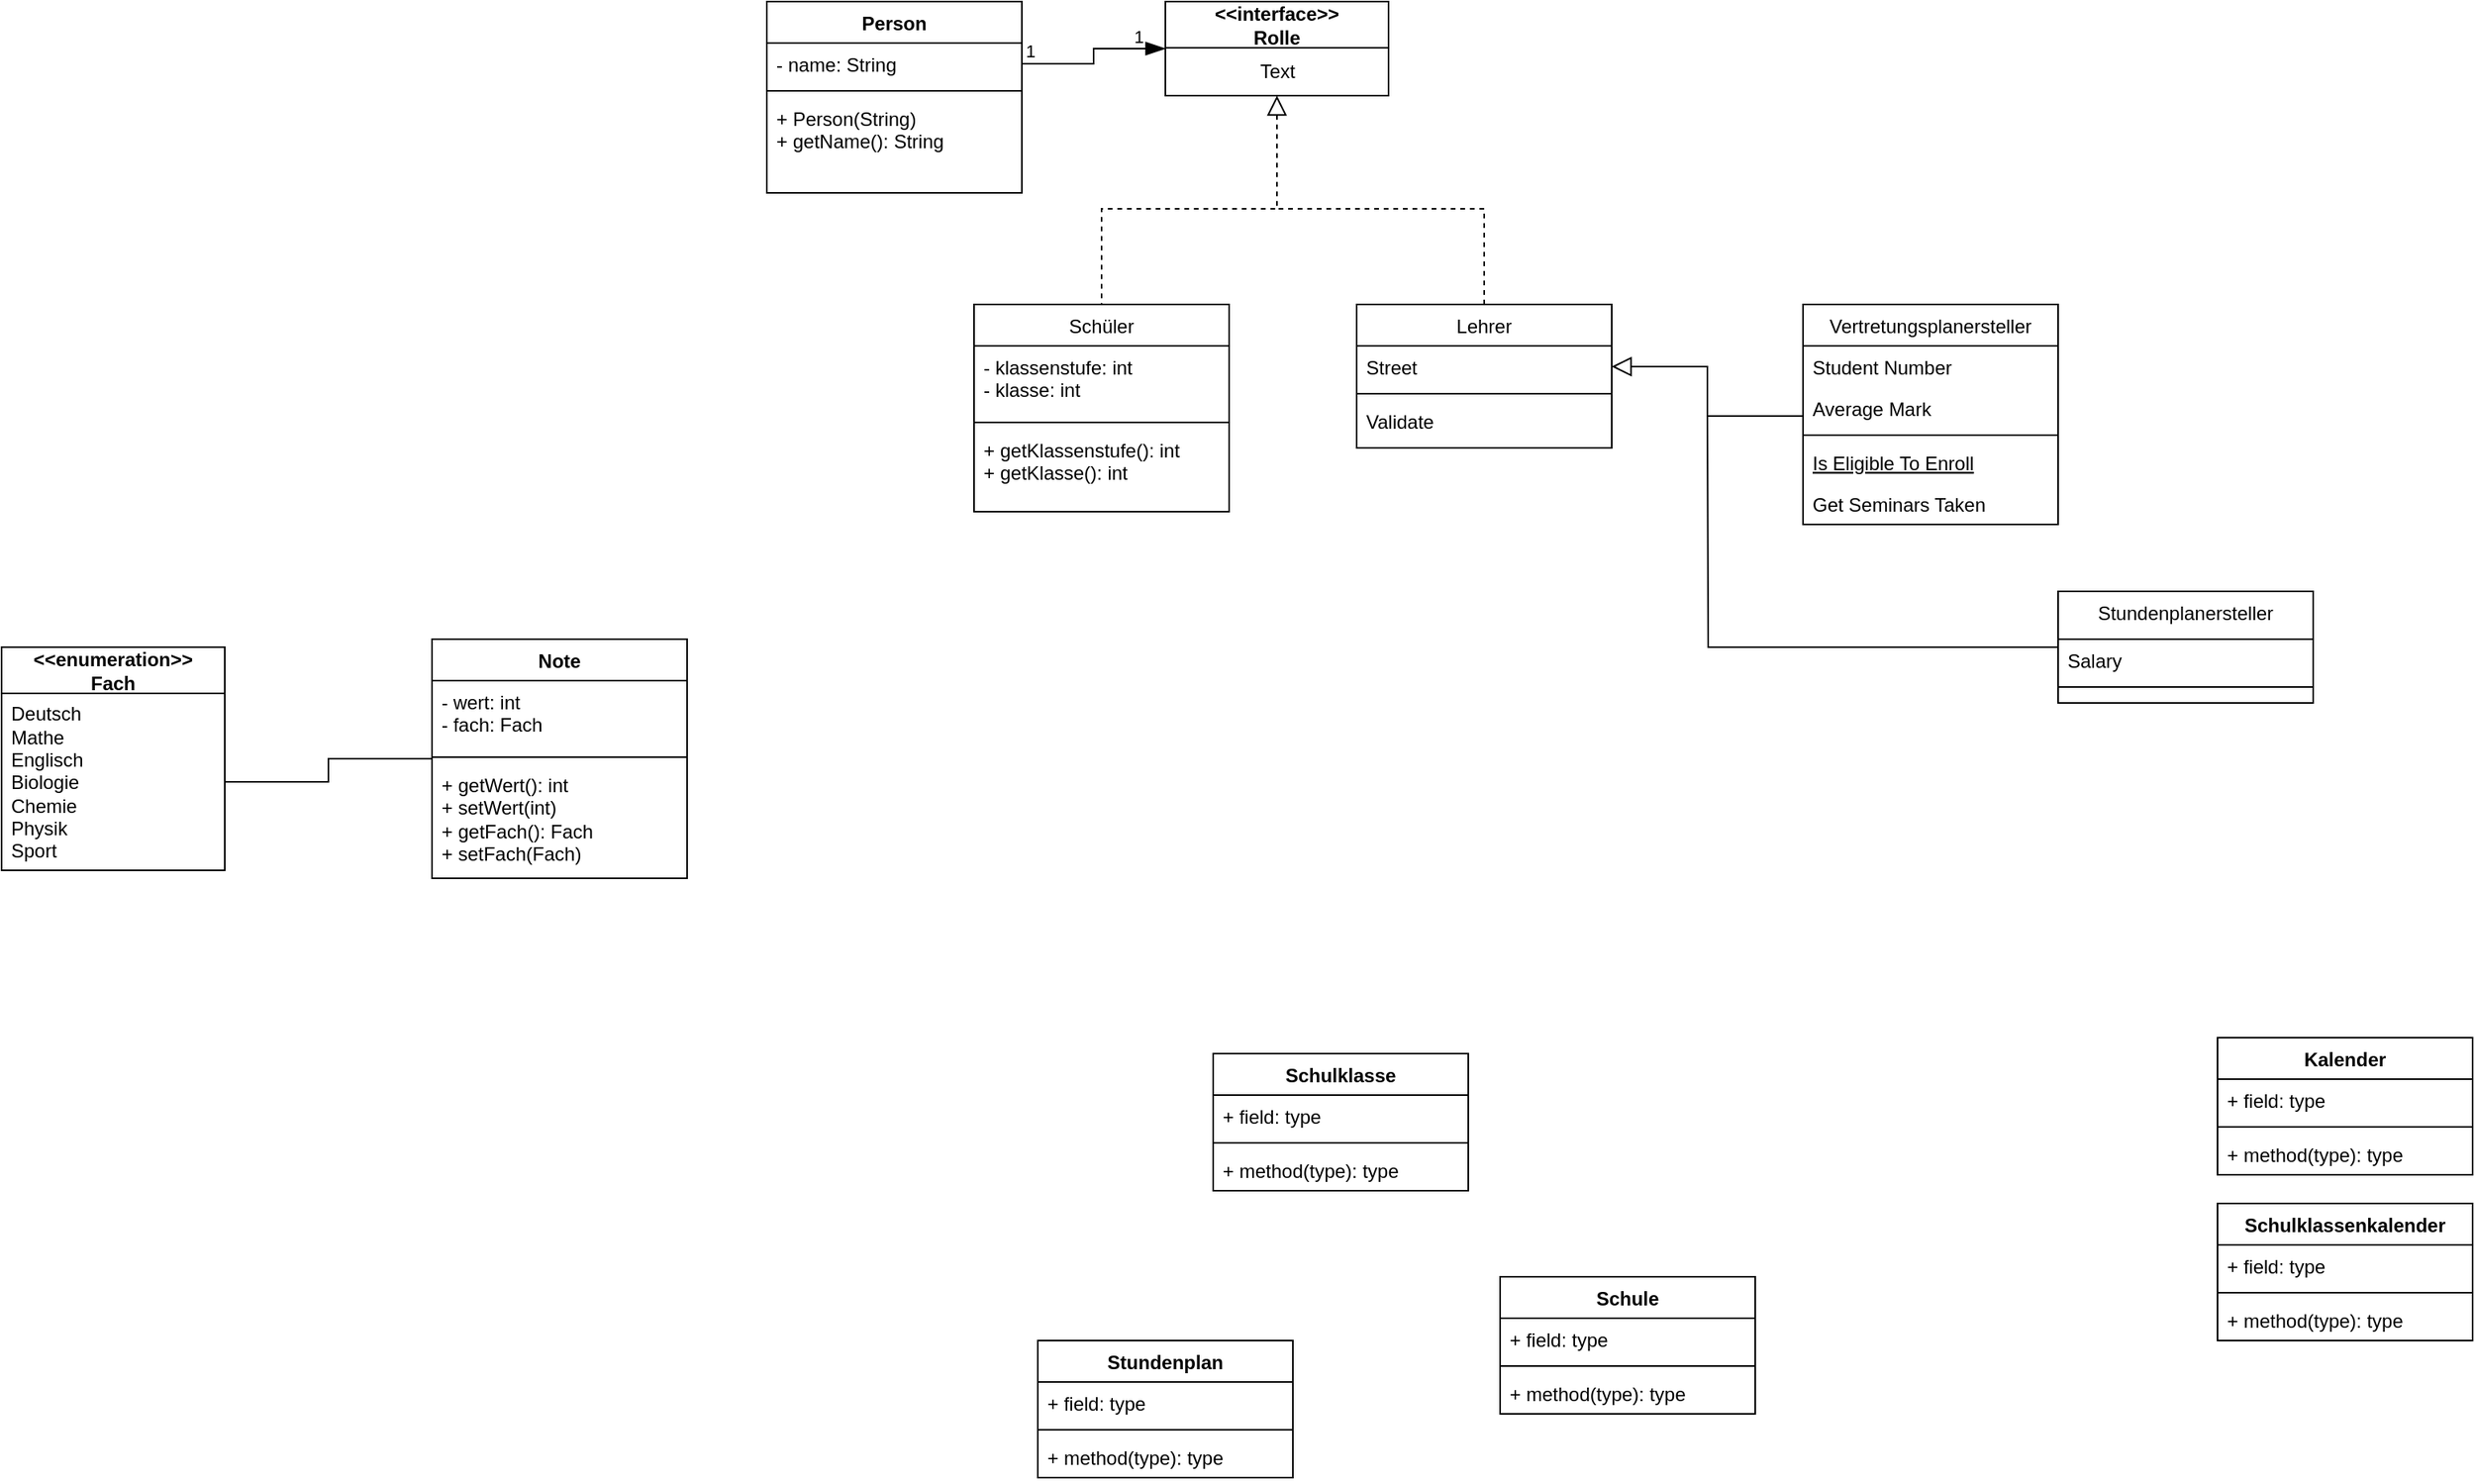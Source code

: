 <mxfile version="24.2.5" type="github">
  <diagram id="C5RBs43oDa-KdzZeNtuy" name="Page-1">
    <mxGraphModel dx="1392" dy="1463" grid="1" gridSize="10" guides="1" tooltips="1" connect="1" arrows="1" fold="1" page="1" pageScale="1" pageWidth="827" pageHeight="1169" math="0" shadow="0">
      <root>
        <mxCell id="WIyWlLk6GJQsqaUBKTNV-0" />
        <mxCell id="WIyWlLk6GJQsqaUBKTNV-1" parent="WIyWlLk6GJQsqaUBKTNV-0" />
        <mxCell id="zkfFHV4jXpPFQw0GAbJ--0" value="Schüler" style="swimlane;fontStyle=0;align=center;verticalAlign=top;childLayout=stackLayout;horizontal=1;startSize=26;horizontalStack=0;resizeParent=1;resizeLast=0;collapsible=1;marginBottom=0;rounded=0;shadow=0;strokeWidth=1;" parent="WIyWlLk6GJQsqaUBKTNV-1" vertex="1">
          <mxGeometry x="-120" y="-940" width="160" height="130" as="geometry">
            <mxRectangle x="230" y="140" width="160" height="26" as="alternateBounds" />
          </mxGeometry>
        </mxCell>
        <mxCell id="zkfFHV4jXpPFQw0GAbJ--1" value="- klassenstufe: int&#xa;- klasse: int&#xa;" style="text;align=left;verticalAlign=top;spacingLeft=4;spacingRight=4;overflow=hidden;rotatable=0;points=[[0,0.5],[1,0.5]];portConstraint=eastwest;" parent="zkfFHV4jXpPFQw0GAbJ--0" vertex="1">
          <mxGeometry y="26" width="160" height="44" as="geometry" />
        </mxCell>
        <mxCell id="zkfFHV4jXpPFQw0GAbJ--4" value="" style="line;html=1;strokeWidth=1;align=left;verticalAlign=middle;spacingTop=-1;spacingLeft=3;spacingRight=3;rotatable=0;labelPosition=right;points=[];portConstraint=eastwest;" parent="zkfFHV4jXpPFQw0GAbJ--0" vertex="1">
          <mxGeometry y="70" width="160" height="8" as="geometry" />
        </mxCell>
        <mxCell id="zkfFHV4jXpPFQw0GAbJ--5" value="+ getKlassenstufe(): int&#xa;+ getKlasse(): int&#xa;" style="text;align=left;verticalAlign=top;spacingLeft=4;spacingRight=4;overflow=hidden;rotatable=0;points=[[0,0.5],[1,0.5]];portConstraint=eastwest;" parent="zkfFHV4jXpPFQw0GAbJ--0" vertex="1">
          <mxGeometry y="78" width="160" height="52" as="geometry" />
        </mxCell>
        <mxCell id="WbwawXartxjEZme_BU2b-23" style="edgeStyle=orthogonalEdgeStyle;rounded=0;orthogonalLoop=1;jettySize=auto;html=1;entryX=1;entryY=0.5;entryDx=0;entryDy=0;endArrow=block;endFill=0;endSize=10;" edge="1" parent="WIyWlLk6GJQsqaUBKTNV-1" source="zkfFHV4jXpPFQw0GAbJ--6" target="zkfFHV4jXpPFQw0GAbJ--18">
          <mxGeometry relative="1" as="geometry">
            <Array as="points">
              <mxPoint x="340" y="-870" />
              <mxPoint x="340" y="-901" />
            </Array>
          </mxGeometry>
        </mxCell>
        <mxCell id="zkfFHV4jXpPFQw0GAbJ--6" value="Vertretungsplanersteller&#xa;&#xa;" style="swimlane;fontStyle=0;align=center;verticalAlign=top;childLayout=stackLayout;horizontal=1;startSize=26;horizontalStack=0;resizeParent=1;resizeLast=0;collapsible=1;marginBottom=0;rounded=0;shadow=0;strokeWidth=1;" parent="WIyWlLk6GJQsqaUBKTNV-1" vertex="1">
          <mxGeometry x="400" y="-940" width="160" height="138" as="geometry">
            <mxRectangle x="130" y="380" width="160" height="26" as="alternateBounds" />
          </mxGeometry>
        </mxCell>
        <mxCell id="zkfFHV4jXpPFQw0GAbJ--7" value="Student Number" style="text;align=left;verticalAlign=top;spacingLeft=4;spacingRight=4;overflow=hidden;rotatable=0;points=[[0,0.5],[1,0.5]];portConstraint=eastwest;" parent="zkfFHV4jXpPFQw0GAbJ--6" vertex="1">
          <mxGeometry y="26" width="160" height="26" as="geometry" />
        </mxCell>
        <mxCell id="zkfFHV4jXpPFQw0GAbJ--8" value="Average Mark" style="text;align=left;verticalAlign=top;spacingLeft=4;spacingRight=4;overflow=hidden;rotatable=0;points=[[0,0.5],[1,0.5]];portConstraint=eastwest;rounded=0;shadow=0;html=0;" parent="zkfFHV4jXpPFQw0GAbJ--6" vertex="1">
          <mxGeometry y="52" width="160" height="26" as="geometry" />
        </mxCell>
        <mxCell id="zkfFHV4jXpPFQw0GAbJ--9" value="" style="line;html=1;strokeWidth=1;align=left;verticalAlign=middle;spacingTop=-1;spacingLeft=3;spacingRight=3;rotatable=0;labelPosition=right;points=[];portConstraint=eastwest;" parent="zkfFHV4jXpPFQw0GAbJ--6" vertex="1">
          <mxGeometry y="78" width="160" height="8" as="geometry" />
        </mxCell>
        <mxCell id="zkfFHV4jXpPFQw0GAbJ--10" value="Is Eligible To Enroll" style="text;align=left;verticalAlign=top;spacingLeft=4;spacingRight=4;overflow=hidden;rotatable=0;points=[[0,0.5],[1,0.5]];portConstraint=eastwest;fontStyle=4" parent="zkfFHV4jXpPFQw0GAbJ--6" vertex="1">
          <mxGeometry y="86" width="160" height="26" as="geometry" />
        </mxCell>
        <mxCell id="zkfFHV4jXpPFQw0GAbJ--11" value="Get Seminars Taken" style="text;align=left;verticalAlign=top;spacingLeft=4;spacingRight=4;overflow=hidden;rotatable=0;points=[[0,0.5],[1,0.5]];portConstraint=eastwest;" parent="zkfFHV4jXpPFQw0GAbJ--6" vertex="1">
          <mxGeometry y="112" width="160" height="26" as="geometry" />
        </mxCell>
        <mxCell id="WbwawXartxjEZme_BU2b-25" style="edgeStyle=orthogonalEdgeStyle;rounded=0;orthogonalLoop=1;jettySize=auto;html=1;endArrow=none;endFill=0;" edge="1" parent="WIyWlLk6GJQsqaUBKTNV-1" source="zkfFHV4jXpPFQw0GAbJ--13">
          <mxGeometry relative="1" as="geometry">
            <mxPoint x="340" y="-870" as="targetPoint" />
          </mxGeometry>
        </mxCell>
        <mxCell id="zkfFHV4jXpPFQw0GAbJ--13" value="Stundenplanersteller" style="swimlane;fontStyle=0;align=center;verticalAlign=top;childLayout=stackLayout;horizontal=1;startSize=30;horizontalStack=0;resizeParent=1;resizeLast=0;collapsible=1;marginBottom=0;rounded=0;shadow=0;strokeWidth=1;" parent="WIyWlLk6GJQsqaUBKTNV-1" vertex="1">
          <mxGeometry x="560" y="-760" width="160" height="70" as="geometry">
            <mxRectangle x="340" y="380" width="170" height="26" as="alternateBounds" />
          </mxGeometry>
        </mxCell>
        <mxCell id="zkfFHV4jXpPFQw0GAbJ--14" value="Salary" style="text;align=left;verticalAlign=top;spacingLeft=4;spacingRight=4;overflow=hidden;rotatable=0;points=[[0,0.5],[1,0.5]];portConstraint=eastwest;" parent="zkfFHV4jXpPFQw0GAbJ--13" vertex="1">
          <mxGeometry y="30" width="160" height="26" as="geometry" />
        </mxCell>
        <mxCell id="zkfFHV4jXpPFQw0GAbJ--15" value="" style="line;html=1;strokeWidth=1;align=left;verticalAlign=middle;spacingTop=-1;spacingLeft=3;spacingRight=3;rotatable=0;labelPosition=right;points=[];portConstraint=eastwest;" parent="zkfFHV4jXpPFQw0GAbJ--13" vertex="1">
          <mxGeometry y="56" width="160" height="8" as="geometry" />
        </mxCell>
        <mxCell id="WbwawXartxjEZme_BU2b-21" style="edgeStyle=orthogonalEdgeStyle;rounded=0;orthogonalLoop=1;jettySize=auto;html=1;endArrow=none;endFill=0;dashed=1;" edge="1" parent="WIyWlLk6GJQsqaUBKTNV-1" source="zkfFHV4jXpPFQw0GAbJ--17">
          <mxGeometry relative="1" as="geometry">
            <mxPoint x="70" y="-1000" as="targetPoint" />
            <Array as="points">
              <mxPoint x="200" y="-1000" />
            </Array>
          </mxGeometry>
        </mxCell>
        <mxCell id="zkfFHV4jXpPFQw0GAbJ--17" value="Lehrer" style="swimlane;fontStyle=0;align=center;verticalAlign=top;childLayout=stackLayout;horizontal=1;startSize=26;horizontalStack=0;resizeParent=1;resizeLast=0;collapsible=1;marginBottom=0;rounded=0;shadow=0;strokeWidth=1;" parent="WIyWlLk6GJQsqaUBKTNV-1" vertex="1">
          <mxGeometry x="120" y="-940" width="160" height="90" as="geometry">
            <mxRectangle x="550" y="140" width="160" height="26" as="alternateBounds" />
          </mxGeometry>
        </mxCell>
        <mxCell id="zkfFHV4jXpPFQw0GAbJ--18" value="Street" style="text;align=left;verticalAlign=top;spacingLeft=4;spacingRight=4;overflow=hidden;rotatable=0;points=[[0,0.5],[1,0.5]];portConstraint=eastwest;" parent="zkfFHV4jXpPFQw0GAbJ--17" vertex="1">
          <mxGeometry y="26" width="160" height="26" as="geometry" />
        </mxCell>
        <mxCell id="zkfFHV4jXpPFQw0GAbJ--23" value="" style="line;html=1;strokeWidth=1;align=left;verticalAlign=middle;spacingTop=-1;spacingLeft=3;spacingRight=3;rotatable=0;labelPosition=right;points=[];portConstraint=eastwest;" parent="zkfFHV4jXpPFQw0GAbJ--17" vertex="1">
          <mxGeometry y="52" width="160" height="8" as="geometry" />
        </mxCell>
        <mxCell id="zkfFHV4jXpPFQw0GAbJ--24" value="Validate" style="text;align=left;verticalAlign=top;spacingLeft=4;spacingRight=4;overflow=hidden;rotatable=0;points=[[0,0.5],[1,0.5]];portConstraint=eastwest;" parent="zkfFHV4jXpPFQw0GAbJ--17" vertex="1">
          <mxGeometry y="60" width="160" height="26" as="geometry" />
        </mxCell>
        <mxCell id="WbwawXartxjEZme_BU2b-4" style="edgeStyle=orthogonalEdgeStyle;rounded=0;orthogonalLoop=1;jettySize=auto;html=1;entryX=1;entryY=0.5;entryDx=0;entryDy=0;endArrow=none;endFill=0;" edge="1" parent="WIyWlLk6GJQsqaUBKTNV-1" source="rrHhDad-GqAPhSAh23OG-0" target="WbwawXartxjEZme_BU2b-3">
          <mxGeometry relative="1" as="geometry" />
        </mxCell>
        <mxCell id="rrHhDad-GqAPhSAh23OG-0" value="Note" style="swimlane;fontStyle=1;align=center;verticalAlign=top;childLayout=stackLayout;horizontal=1;startSize=26;horizontalStack=0;resizeParent=1;resizeParentMax=0;resizeLast=0;collapsible=1;marginBottom=0;whiteSpace=wrap;html=1;" parent="WIyWlLk6GJQsqaUBKTNV-1" vertex="1">
          <mxGeometry x="-460" y="-730" width="160" height="150" as="geometry" />
        </mxCell>
        <mxCell id="rrHhDad-GqAPhSAh23OG-1" value="&lt;div&gt;- wert: int&lt;/div&gt;&lt;div&gt;- fach: Fach&lt;br&gt;&lt;/div&gt;" style="text;strokeColor=none;fillColor=none;align=left;verticalAlign=top;spacingLeft=4;spacingRight=4;overflow=hidden;rotatable=0;points=[[0,0.5],[1,0.5]];portConstraint=eastwest;whiteSpace=wrap;html=1;" parent="rrHhDad-GqAPhSAh23OG-0" vertex="1">
          <mxGeometry y="26" width="160" height="44" as="geometry" />
        </mxCell>
        <mxCell id="rrHhDad-GqAPhSAh23OG-2" value="" style="line;strokeWidth=1;fillColor=none;align=left;verticalAlign=middle;spacingTop=-1;spacingLeft=3;spacingRight=3;rotatable=0;labelPosition=right;points=[];portConstraint=eastwest;strokeColor=inherit;" parent="rrHhDad-GqAPhSAh23OG-0" vertex="1">
          <mxGeometry y="70" width="160" height="8" as="geometry" />
        </mxCell>
        <mxCell id="rrHhDad-GqAPhSAh23OG-3" value="&lt;div&gt;+ getWert(): int&lt;/div&gt;&lt;div&gt;+ setWert(int)&lt;/div&gt;&lt;div&gt;+ getFach(): Fach&lt;/div&gt;&lt;div&gt;+ setFach(Fach)&lt;br&gt;&lt;/div&gt;" style="text;strokeColor=none;fillColor=none;align=left;verticalAlign=top;spacingLeft=4;spacingRight=4;overflow=hidden;rotatable=0;points=[[0,0.5],[1,0.5]];portConstraint=eastwest;whiteSpace=wrap;html=1;" parent="rrHhDad-GqAPhSAh23OG-0" vertex="1">
          <mxGeometry y="78" width="160" height="72" as="geometry" />
        </mxCell>
        <mxCell id="rrHhDad-GqAPhSAh23OG-4" value="Schule" style="swimlane;fontStyle=1;align=center;verticalAlign=top;childLayout=stackLayout;horizontal=1;startSize=26;horizontalStack=0;resizeParent=1;resizeParentMax=0;resizeLast=0;collapsible=1;marginBottom=0;whiteSpace=wrap;html=1;" parent="WIyWlLk6GJQsqaUBKTNV-1" vertex="1">
          <mxGeometry x="210" y="-330" width="160" height="86" as="geometry" />
        </mxCell>
        <mxCell id="rrHhDad-GqAPhSAh23OG-5" value="+ field: type" style="text;strokeColor=none;fillColor=none;align=left;verticalAlign=top;spacingLeft=4;spacingRight=4;overflow=hidden;rotatable=0;points=[[0,0.5],[1,0.5]];portConstraint=eastwest;whiteSpace=wrap;html=1;" parent="rrHhDad-GqAPhSAh23OG-4" vertex="1">
          <mxGeometry y="26" width="160" height="26" as="geometry" />
        </mxCell>
        <mxCell id="rrHhDad-GqAPhSAh23OG-6" value="" style="line;strokeWidth=1;fillColor=none;align=left;verticalAlign=middle;spacingTop=-1;spacingLeft=3;spacingRight=3;rotatable=0;labelPosition=right;points=[];portConstraint=eastwest;strokeColor=inherit;" parent="rrHhDad-GqAPhSAh23OG-4" vertex="1">
          <mxGeometry y="52" width="160" height="8" as="geometry" />
        </mxCell>
        <mxCell id="rrHhDad-GqAPhSAh23OG-7" value="+ method(type): type" style="text;strokeColor=none;fillColor=none;align=left;verticalAlign=top;spacingLeft=4;spacingRight=4;overflow=hidden;rotatable=0;points=[[0,0.5],[1,0.5]];portConstraint=eastwest;whiteSpace=wrap;html=1;" parent="rrHhDad-GqAPhSAh23OG-4" vertex="1">
          <mxGeometry y="60" width="160" height="26" as="geometry" />
        </mxCell>
        <mxCell id="rrHhDad-GqAPhSAh23OG-8" value="Schulklasse" style="swimlane;fontStyle=1;align=center;verticalAlign=top;childLayout=stackLayout;horizontal=1;startSize=26;horizontalStack=0;resizeParent=1;resizeParentMax=0;resizeLast=0;collapsible=1;marginBottom=0;whiteSpace=wrap;html=1;" parent="WIyWlLk6GJQsqaUBKTNV-1" vertex="1">
          <mxGeometry x="30" y="-470" width="160" height="86" as="geometry" />
        </mxCell>
        <mxCell id="rrHhDad-GqAPhSAh23OG-9" value="+ field: type" style="text;strokeColor=none;fillColor=none;align=left;verticalAlign=top;spacingLeft=4;spacingRight=4;overflow=hidden;rotatable=0;points=[[0,0.5],[1,0.5]];portConstraint=eastwest;whiteSpace=wrap;html=1;" parent="rrHhDad-GqAPhSAh23OG-8" vertex="1">
          <mxGeometry y="26" width="160" height="26" as="geometry" />
        </mxCell>
        <mxCell id="rrHhDad-GqAPhSAh23OG-10" value="" style="line;strokeWidth=1;fillColor=none;align=left;verticalAlign=middle;spacingTop=-1;spacingLeft=3;spacingRight=3;rotatable=0;labelPosition=right;points=[];portConstraint=eastwest;strokeColor=inherit;" parent="rrHhDad-GqAPhSAh23OG-8" vertex="1">
          <mxGeometry y="52" width="160" height="8" as="geometry" />
        </mxCell>
        <mxCell id="rrHhDad-GqAPhSAh23OG-11" value="+ method(type): type" style="text;strokeColor=none;fillColor=none;align=left;verticalAlign=top;spacingLeft=4;spacingRight=4;overflow=hidden;rotatable=0;points=[[0,0.5],[1,0.5]];portConstraint=eastwest;whiteSpace=wrap;html=1;" parent="rrHhDad-GqAPhSAh23OG-8" vertex="1">
          <mxGeometry y="60" width="160" height="26" as="geometry" />
        </mxCell>
        <mxCell id="rrHhDad-GqAPhSAh23OG-12" value="Kalender&lt;div&gt;&lt;br&gt;&lt;/div&gt;" style="swimlane;fontStyle=1;align=center;verticalAlign=top;childLayout=stackLayout;horizontal=1;startSize=26;horizontalStack=0;resizeParent=1;resizeParentMax=0;resizeLast=0;collapsible=1;marginBottom=0;whiteSpace=wrap;html=1;" parent="WIyWlLk6GJQsqaUBKTNV-1" vertex="1">
          <mxGeometry x="660" y="-480" width="160" height="86" as="geometry" />
        </mxCell>
        <mxCell id="rrHhDad-GqAPhSAh23OG-13" value="+ field: type" style="text;strokeColor=none;fillColor=none;align=left;verticalAlign=top;spacingLeft=4;spacingRight=4;overflow=hidden;rotatable=0;points=[[0,0.5],[1,0.5]];portConstraint=eastwest;whiteSpace=wrap;html=1;" parent="rrHhDad-GqAPhSAh23OG-12" vertex="1">
          <mxGeometry y="26" width="160" height="26" as="geometry" />
        </mxCell>
        <mxCell id="rrHhDad-GqAPhSAh23OG-14" value="" style="line;strokeWidth=1;fillColor=none;align=left;verticalAlign=middle;spacingTop=-1;spacingLeft=3;spacingRight=3;rotatable=0;labelPosition=right;points=[];portConstraint=eastwest;strokeColor=inherit;" parent="rrHhDad-GqAPhSAh23OG-12" vertex="1">
          <mxGeometry y="52" width="160" height="8" as="geometry" />
        </mxCell>
        <mxCell id="rrHhDad-GqAPhSAh23OG-15" value="+ method(type): type" style="text;strokeColor=none;fillColor=none;align=left;verticalAlign=top;spacingLeft=4;spacingRight=4;overflow=hidden;rotatable=0;points=[[0,0.5],[1,0.5]];portConstraint=eastwest;whiteSpace=wrap;html=1;" parent="rrHhDad-GqAPhSAh23OG-12" vertex="1">
          <mxGeometry y="60" width="160" height="26" as="geometry" />
        </mxCell>
        <mxCell id="rrHhDad-GqAPhSAh23OG-16" value="Schulklassenkalender" style="swimlane;fontStyle=1;align=center;verticalAlign=top;childLayout=stackLayout;horizontal=1;startSize=26;horizontalStack=0;resizeParent=1;resizeParentMax=0;resizeLast=0;collapsible=1;marginBottom=0;whiteSpace=wrap;html=1;" parent="WIyWlLk6GJQsqaUBKTNV-1" vertex="1">
          <mxGeometry x="660" y="-376" width="160" height="86" as="geometry" />
        </mxCell>
        <mxCell id="rrHhDad-GqAPhSAh23OG-17" value="+ field: type" style="text;strokeColor=none;fillColor=none;align=left;verticalAlign=top;spacingLeft=4;spacingRight=4;overflow=hidden;rotatable=0;points=[[0,0.5],[1,0.5]];portConstraint=eastwest;whiteSpace=wrap;html=1;" parent="rrHhDad-GqAPhSAh23OG-16" vertex="1">
          <mxGeometry y="26" width="160" height="26" as="geometry" />
        </mxCell>
        <mxCell id="rrHhDad-GqAPhSAh23OG-18" value="" style="line;strokeWidth=1;fillColor=none;align=left;verticalAlign=middle;spacingTop=-1;spacingLeft=3;spacingRight=3;rotatable=0;labelPosition=right;points=[];portConstraint=eastwest;strokeColor=inherit;" parent="rrHhDad-GqAPhSAh23OG-16" vertex="1">
          <mxGeometry y="52" width="160" height="8" as="geometry" />
        </mxCell>
        <mxCell id="rrHhDad-GqAPhSAh23OG-19" value="+ method(type): type" style="text;strokeColor=none;fillColor=none;align=left;verticalAlign=top;spacingLeft=4;spacingRight=4;overflow=hidden;rotatable=0;points=[[0,0.5],[1,0.5]];portConstraint=eastwest;whiteSpace=wrap;html=1;" parent="rrHhDad-GqAPhSAh23OG-16" vertex="1">
          <mxGeometry y="60" width="160" height="26" as="geometry" />
        </mxCell>
        <mxCell id="rrHhDad-GqAPhSAh23OG-24" value="Stundenplan" style="swimlane;fontStyle=1;align=center;verticalAlign=top;childLayout=stackLayout;horizontal=1;startSize=26;horizontalStack=0;resizeParent=1;resizeParentMax=0;resizeLast=0;collapsible=1;marginBottom=0;whiteSpace=wrap;html=1;" parent="WIyWlLk6GJQsqaUBKTNV-1" vertex="1">
          <mxGeometry x="-80" y="-290" width="160" height="86" as="geometry" />
        </mxCell>
        <mxCell id="rrHhDad-GqAPhSAh23OG-25" value="+ field: type" style="text;strokeColor=none;fillColor=none;align=left;verticalAlign=top;spacingLeft=4;spacingRight=4;overflow=hidden;rotatable=0;points=[[0,0.5],[1,0.5]];portConstraint=eastwest;whiteSpace=wrap;html=1;" parent="rrHhDad-GqAPhSAh23OG-24" vertex="1">
          <mxGeometry y="26" width="160" height="26" as="geometry" />
        </mxCell>
        <mxCell id="rrHhDad-GqAPhSAh23OG-26" value="" style="line;strokeWidth=1;fillColor=none;align=left;verticalAlign=middle;spacingTop=-1;spacingLeft=3;spacingRight=3;rotatable=0;labelPosition=right;points=[];portConstraint=eastwest;strokeColor=inherit;" parent="rrHhDad-GqAPhSAh23OG-24" vertex="1">
          <mxGeometry y="52" width="160" height="8" as="geometry" />
        </mxCell>
        <mxCell id="rrHhDad-GqAPhSAh23OG-27" value="+ method(type): type" style="text;strokeColor=none;fillColor=none;align=left;verticalAlign=top;spacingLeft=4;spacingRight=4;overflow=hidden;rotatable=0;points=[[0,0.5],[1,0.5]];portConstraint=eastwest;whiteSpace=wrap;html=1;" parent="rrHhDad-GqAPhSAh23OG-24" vertex="1">
          <mxGeometry y="60" width="160" height="26" as="geometry" />
        </mxCell>
        <mxCell id="rrHhDad-GqAPhSAh23OG-32" value="Person" style="swimlane;fontStyle=1;align=center;verticalAlign=top;childLayout=stackLayout;horizontal=1;startSize=26;horizontalStack=0;resizeParent=1;resizeParentMax=0;resizeLast=0;collapsible=1;marginBottom=0;whiteSpace=wrap;html=1;" parent="WIyWlLk6GJQsqaUBKTNV-1" vertex="1">
          <mxGeometry x="-250" y="-1130" width="160" height="120" as="geometry" />
        </mxCell>
        <mxCell id="rrHhDad-GqAPhSAh23OG-33" value="- name: String" style="text;strokeColor=none;fillColor=none;align=left;verticalAlign=top;spacingLeft=4;spacingRight=4;overflow=hidden;rotatable=0;points=[[0,0.5],[1,0.5]];portConstraint=eastwest;whiteSpace=wrap;html=1;" parent="rrHhDad-GqAPhSAh23OG-32" vertex="1">
          <mxGeometry y="26" width="160" height="26" as="geometry" />
        </mxCell>
        <mxCell id="rrHhDad-GqAPhSAh23OG-34" value="" style="line;strokeWidth=1;fillColor=none;align=left;verticalAlign=middle;spacingTop=-1;spacingLeft=3;spacingRight=3;rotatable=0;labelPosition=right;points=[];portConstraint=eastwest;strokeColor=inherit;" parent="rrHhDad-GqAPhSAh23OG-32" vertex="1">
          <mxGeometry y="52" width="160" height="8" as="geometry" />
        </mxCell>
        <mxCell id="rrHhDad-GqAPhSAh23OG-35" value="&lt;div&gt;+ Person(String)&lt;/div&gt;&lt;div&gt;+ getName(): String&lt;br&gt;&lt;/div&gt;" style="text;strokeColor=none;fillColor=none;align=left;verticalAlign=top;spacingLeft=4;spacingRight=4;overflow=hidden;rotatable=0;points=[[0,0.5],[1,0.5]];portConstraint=eastwest;whiteSpace=wrap;html=1;" parent="rrHhDad-GqAPhSAh23OG-32" vertex="1">
          <mxGeometry y="60" width="160" height="60" as="geometry" />
        </mxCell>
        <mxCell id="WbwawXartxjEZme_BU2b-1" value="&lt;div&gt;&amp;lt;&amp;lt;enumeration&amp;gt;&amp;gt;&lt;br&gt;&lt;/div&gt;&lt;div&gt;Fach&lt;/div&gt;" style="swimlane;fontStyle=1;align=center;verticalAlign=middle;childLayout=stackLayout;horizontal=1;startSize=29;horizontalStack=0;resizeParent=1;resizeParentMax=0;resizeLast=0;collapsible=0;marginBottom=0;html=1;whiteSpace=wrap;" vertex="1" parent="WIyWlLk6GJQsqaUBKTNV-1">
          <mxGeometry x="-730" y="-725" width="140" height="140" as="geometry" />
        </mxCell>
        <mxCell id="WbwawXartxjEZme_BU2b-3" value="&lt;div&gt;Deutsch&lt;/div&gt;&lt;div&gt;Mathe&lt;/div&gt;&lt;div&gt;Englisch&lt;/div&gt;&lt;div&gt;Biologie&lt;/div&gt;&lt;div&gt;Chemie&lt;/div&gt;&lt;div&gt;Physik&lt;/div&gt;&lt;div&gt;Sport&lt;br&gt;&lt;/div&gt;" style="text;html=1;strokeColor=none;fillColor=none;align=left;verticalAlign=middle;spacingLeft=4;spacingRight=4;overflow=hidden;rotatable=0;points=[[0,0.5],[1,0.5]];portConstraint=eastwest;whiteSpace=wrap;" vertex="1" parent="WbwawXartxjEZme_BU2b-1">
          <mxGeometry y="29" width="140" height="111" as="geometry" />
        </mxCell>
        <mxCell id="WbwawXartxjEZme_BU2b-12" style="edgeStyle=orthogonalEdgeStyle;rounded=0;orthogonalLoop=1;jettySize=auto;html=1;entryX=1;entryY=0.5;entryDx=0;entryDy=0;endArrow=none;endFill=0;startArrow=blockThin;startFill=1;startSize=10;" edge="1" parent="WIyWlLk6GJQsqaUBKTNV-1" source="WbwawXartxjEZme_BU2b-9" target="rrHhDad-GqAPhSAh23OG-33">
          <mxGeometry relative="1" as="geometry" />
        </mxCell>
        <mxCell id="WbwawXartxjEZme_BU2b-13" value="1" style="edgeLabel;html=1;align=center;verticalAlign=middle;resizable=0;points=[];" vertex="1" connectable="0" parent="WbwawXartxjEZme_BU2b-12">
          <mxGeometry x="0.853" y="-1" relative="1" as="geometry">
            <mxPoint x="-3" y="-7" as="offset" />
          </mxGeometry>
        </mxCell>
        <mxCell id="WbwawXartxjEZme_BU2b-14" value="1" style="edgeLabel;html=1;align=center;verticalAlign=middle;resizable=0;points=[];" vertex="1" connectable="0" parent="WbwawXartxjEZme_BU2b-12">
          <mxGeometry x="-0.551" y="-1" relative="1" as="geometry">
            <mxPoint x="5" y="-7" as="offset" />
          </mxGeometry>
        </mxCell>
        <mxCell id="WbwawXartxjEZme_BU2b-16" style="edgeStyle=orthogonalEdgeStyle;rounded=0;orthogonalLoop=1;jettySize=auto;html=1;entryX=0.5;entryY=0;entryDx=0;entryDy=0;endArrow=none;endFill=0;startArrow=block;startFill=0;startSize=10;dashed=1;" edge="1" parent="WIyWlLk6GJQsqaUBKTNV-1" source="WbwawXartxjEZme_BU2b-9" target="zkfFHV4jXpPFQw0GAbJ--0">
          <mxGeometry relative="1" as="geometry">
            <Array as="points">
              <mxPoint x="70" y="-1000" />
              <mxPoint x="-40" y="-1000" />
            </Array>
          </mxGeometry>
        </mxCell>
        <mxCell id="WbwawXartxjEZme_BU2b-9" value="&lt;div&gt;&amp;lt;&amp;lt;interface&amp;gt;&amp;gt;&lt;br&gt;&lt;/div&gt;&lt;div&gt;Rolle&lt;/div&gt;" style="swimlane;fontStyle=1;align=center;verticalAlign=middle;childLayout=stackLayout;horizontal=1;startSize=29;horizontalStack=0;resizeParent=1;resizeParentMax=0;resizeLast=0;collapsible=0;marginBottom=0;html=1;whiteSpace=wrap;" vertex="1" parent="WIyWlLk6GJQsqaUBKTNV-1">
          <mxGeometry y="-1130" width="140" height="59" as="geometry" />
        </mxCell>
        <mxCell id="WbwawXartxjEZme_BU2b-11" value="Text" style="text;html=1;align=center;verticalAlign=middle;resizable=0;points=[];autosize=1;strokeColor=none;fillColor=none;" vertex="1" parent="WbwawXartxjEZme_BU2b-9">
          <mxGeometry y="29" width="140" height="30" as="geometry" />
        </mxCell>
      </root>
    </mxGraphModel>
  </diagram>
</mxfile>
